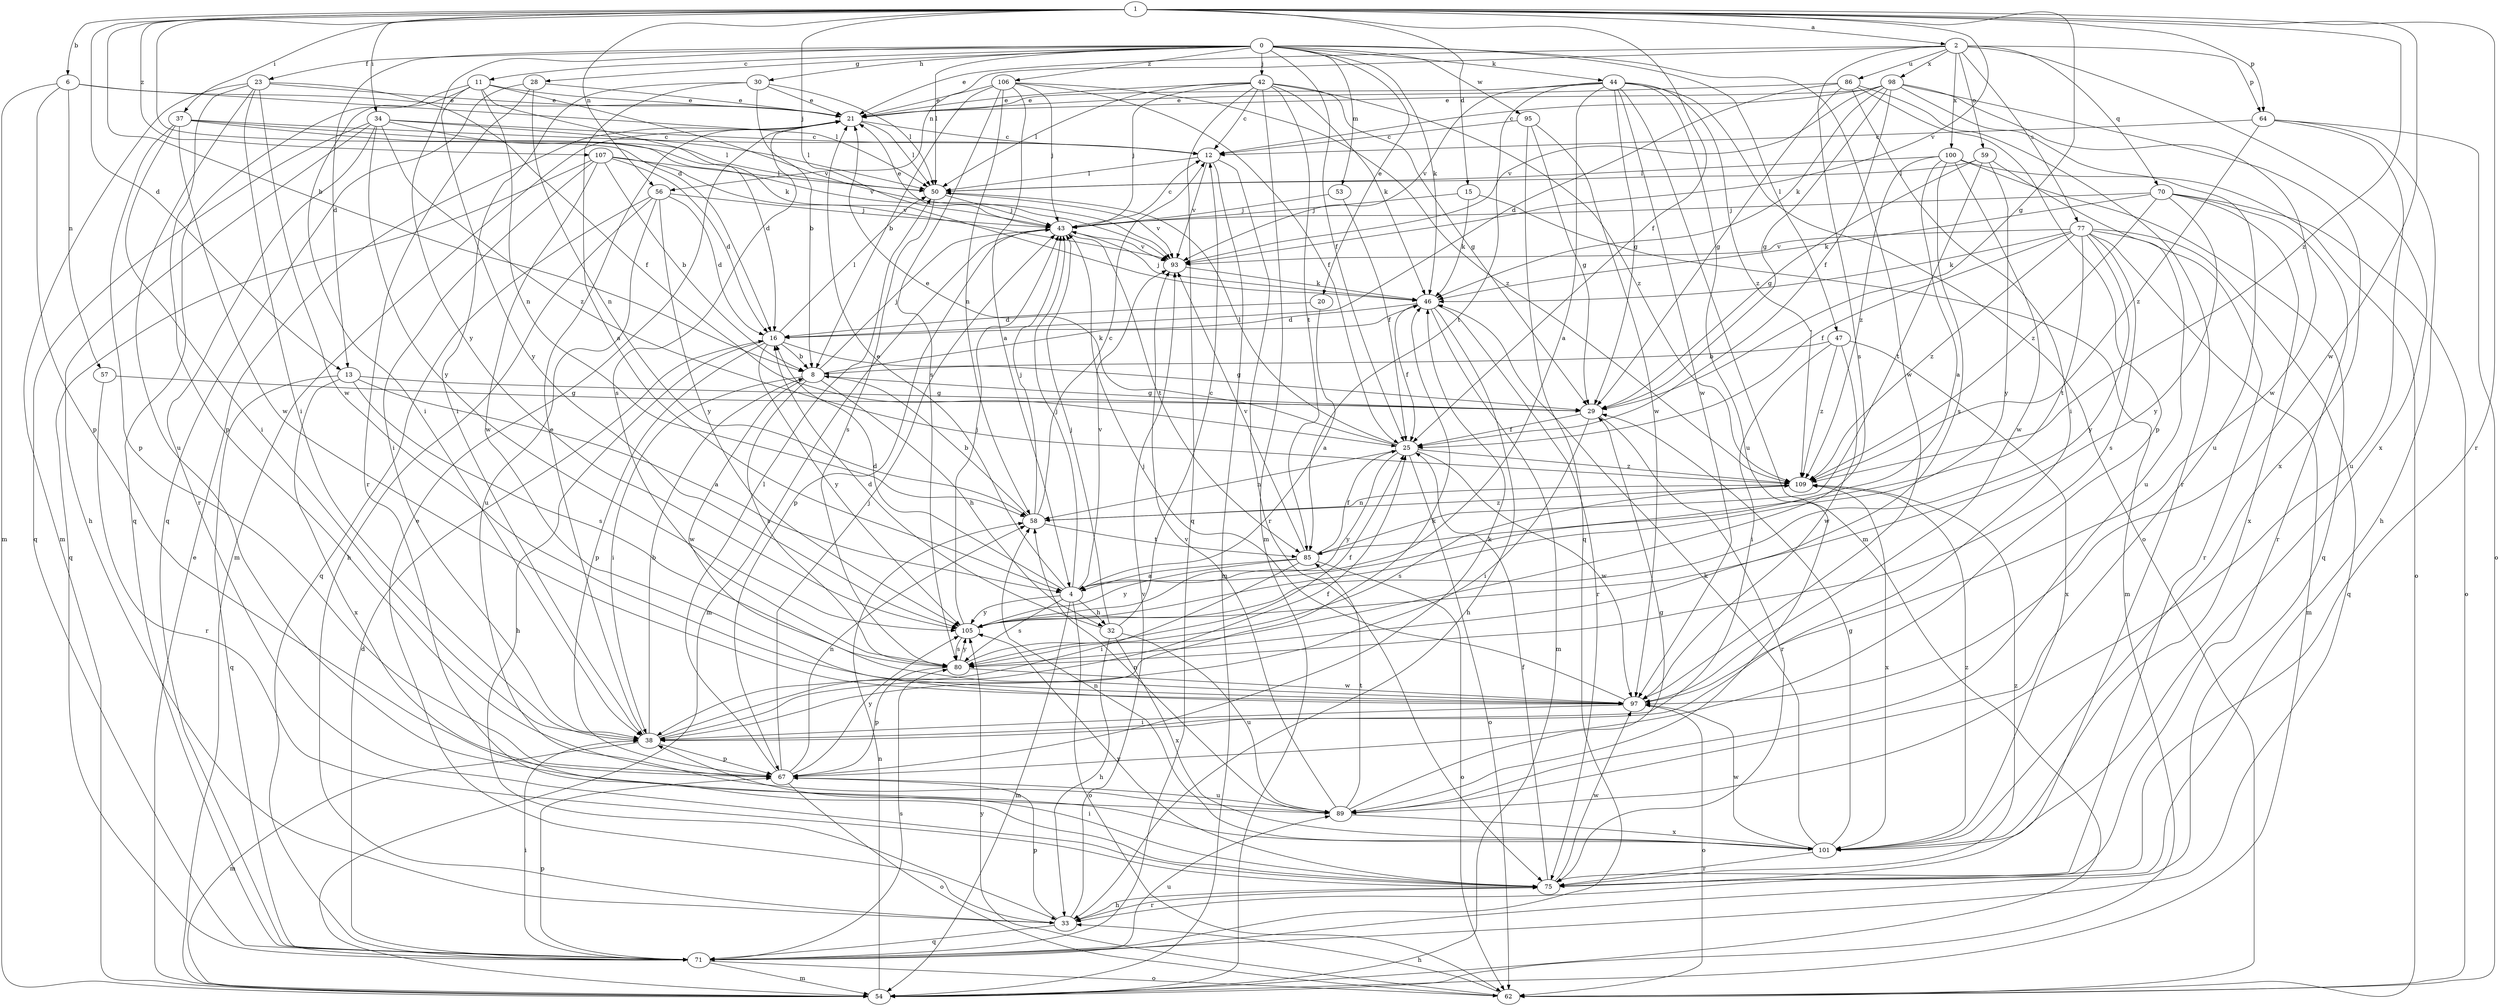strict digraph  {
0;
1;
2;
4;
6;
8;
11;
12;
13;
15;
16;
20;
21;
23;
25;
28;
29;
30;
32;
33;
34;
37;
38;
42;
43;
44;
46;
47;
50;
53;
54;
56;
57;
58;
59;
62;
64;
67;
70;
71;
75;
77;
80;
85;
86;
89;
93;
95;
97;
98;
100;
101;
105;
106;
107;
109;
0 -> 11  [label=c];
0 -> 13  [label=d];
0 -> 20  [label=e];
0 -> 23  [label=f];
0 -> 25  [label=f];
0 -> 28  [label=g];
0 -> 30  [label=h];
0 -> 42  [label=j];
0 -> 44  [label=k];
0 -> 46  [label=k];
0 -> 47  [label=l];
0 -> 50  [label=l];
0 -> 53  [label=m];
0 -> 95  [label=w];
0 -> 97  [label=w];
0 -> 105  [label=y];
0 -> 106  [label=z];
1 -> 2  [label=a];
1 -> 6  [label=b];
1 -> 8  [label=b];
1 -> 13  [label=d];
1 -> 15  [label=d];
1 -> 16  [label=d];
1 -> 25  [label=f];
1 -> 29  [label=g];
1 -> 34  [label=i];
1 -> 37  [label=i];
1 -> 43  [label=j];
1 -> 56  [label=n];
1 -> 64  [label=p];
1 -> 75  [label=r];
1 -> 93  [label=v];
1 -> 97  [label=w];
1 -> 107  [label=z];
1 -> 109  [label=z];
2 -> 21  [label=e];
2 -> 56  [label=n];
2 -> 59  [label=o];
2 -> 64  [label=p];
2 -> 70  [label=q];
2 -> 77  [label=s];
2 -> 80  [label=s];
2 -> 86  [label=u];
2 -> 98  [label=x];
2 -> 100  [label=x];
2 -> 101  [label=x];
4 -> 16  [label=d];
4 -> 21  [label=e];
4 -> 32  [label=h];
4 -> 43  [label=j];
4 -> 54  [label=m];
4 -> 62  [label=o];
4 -> 80  [label=s];
4 -> 93  [label=v];
4 -> 105  [label=y];
6 -> 21  [label=e];
6 -> 50  [label=l];
6 -> 54  [label=m];
6 -> 57  [label=n];
6 -> 67  [label=p];
8 -> 29  [label=g];
8 -> 32  [label=h];
8 -> 38  [label=i];
8 -> 43  [label=j];
8 -> 46  [label=k];
8 -> 80  [label=s];
8 -> 97  [label=w];
11 -> 21  [label=e];
11 -> 38  [label=i];
11 -> 46  [label=k];
11 -> 58  [label=n];
11 -> 71  [label=q];
11 -> 93  [label=v];
11 -> 105  [label=y];
12 -> 50  [label=l];
12 -> 54  [label=m];
12 -> 75  [label=r];
12 -> 93  [label=v];
13 -> 4  [label=a];
13 -> 29  [label=g];
13 -> 71  [label=q];
13 -> 80  [label=s];
13 -> 101  [label=x];
15 -> 43  [label=j];
15 -> 46  [label=k];
15 -> 54  [label=m];
16 -> 8  [label=b];
16 -> 29  [label=g];
16 -> 33  [label=h];
16 -> 50  [label=l];
16 -> 67  [label=p];
16 -> 105  [label=y];
20 -> 4  [label=a];
20 -> 16  [label=d];
21 -> 12  [label=c];
21 -> 50  [label=l];
21 -> 54  [label=m];
21 -> 80  [label=s];
23 -> 21  [label=e];
23 -> 25  [label=f];
23 -> 38  [label=i];
23 -> 54  [label=m];
23 -> 67  [label=p];
23 -> 89  [label=u];
23 -> 97  [label=w];
25 -> 21  [label=e];
25 -> 50  [label=l];
25 -> 58  [label=n];
25 -> 62  [label=o];
25 -> 97  [label=w];
25 -> 105  [label=y];
25 -> 109  [label=z];
28 -> 21  [label=e];
28 -> 58  [label=n];
28 -> 71  [label=q];
28 -> 75  [label=r];
29 -> 25  [label=f];
29 -> 38  [label=i];
29 -> 75  [label=r];
30 -> 4  [label=a];
30 -> 8  [label=b];
30 -> 21  [label=e];
30 -> 38  [label=i];
30 -> 50  [label=l];
32 -> 12  [label=c];
32 -> 16  [label=d];
32 -> 33  [label=h];
32 -> 43  [label=j];
32 -> 89  [label=u];
32 -> 101  [label=x];
33 -> 21  [label=e];
33 -> 67  [label=p];
33 -> 71  [label=q];
33 -> 75  [label=r];
33 -> 93  [label=v];
34 -> 12  [label=c];
34 -> 16  [label=d];
34 -> 33  [label=h];
34 -> 50  [label=l];
34 -> 71  [label=q];
34 -> 75  [label=r];
34 -> 105  [label=y];
34 -> 109  [label=z];
37 -> 12  [label=c];
37 -> 38  [label=i];
37 -> 50  [label=l];
37 -> 67  [label=p];
37 -> 93  [label=v];
37 -> 97  [label=w];
38 -> 8  [label=b];
38 -> 21  [label=e];
38 -> 25  [label=f];
38 -> 46  [label=k];
38 -> 54  [label=m];
38 -> 67  [label=p];
42 -> 12  [label=c];
42 -> 21  [label=e];
42 -> 29  [label=g];
42 -> 43  [label=j];
42 -> 46  [label=k];
42 -> 50  [label=l];
42 -> 54  [label=m];
42 -> 71  [label=q];
42 -> 85  [label=t];
42 -> 109  [label=z];
43 -> 12  [label=c];
43 -> 21  [label=e];
43 -> 54  [label=m];
43 -> 67  [label=p];
43 -> 85  [label=t];
43 -> 93  [label=v];
44 -> 4  [label=a];
44 -> 21  [label=e];
44 -> 29  [label=g];
44 -> 54  [label=m];
44 -> 62  [label=o];
44 -> 85  [label=t];
44 -> 89  [label=u];
44 -> 93  [label=v];
44 -> 97  [label=w];
44 -> 109  [label=z];
46 -> 16  [label=d];
46 -> 25  [label=f];
46 -> 33  [label=h];
46 -> 43  [label=j];
46 -> 54  [label=m];
46 -> 75  [label=r];
47 -> 8  [label=b];
47 -> 38  [label=i];
47 -> 97  [label=w];
47 -> 101  [label=x];
47 -> 109  [label=z];
50 -> 43  [label=j];
50 -> 80  [label=s];
50 -> 93  [label=v];
53 -> 25  [label=f];
53 -> 43  [label=j];
54 -> 21  [label=e];
54 -> 58  [label=n];
56 -> 16  [label=d];
56 -> 33  [label=h];
56 -> 43  [label=j];
56 -> 71  [label=q];
56 -> 89  [label=u];
56 -> 105  [label=y];
57 -> 29  [label=g];
57 -> 75  [label=r];
58 -> 8  [label=b];
58 -> 12  [label=c];
58 -> 43  [label=j];
58 -> 85  [label=t];
58 -> 109  [label=z];
59 -> 29  [label=g];
59 -> 50  [label=l];
59 -> 85  [label=t];
59 -> 89  [label=u];
59 -> 105  [label=y];
62 -> 33  [label=h];
62 -> 105  [label=y];
64 -> 12  [label=c];
64 -> 33  [label=h];
64 -> 62  [label=o];
64 -> 89  [label=u];
64 -> 109  [label=z];
67 -> 43  [label=j];
67 -> 46  [label=k];
67 -> 50  [label=l];
67 -> 58  [label=n];
67 -> 62  [label=o];
67 -> 89  [label=u];
67 -> 105  [label=y];
70 -> 43  [label=j];
70 -> 46  [label=k];
70 -> 62  [label=o];
70 -> 75  [label=r];
70 -> 101  [label=x];
70 -> 105  [label=y];
70 -> 109  [label=z];
71 -> 16  [label=d];
71 -> 38  [label=i];
71 -> 54  [label=m];
71 -> 62  [label=o];
71 -> 67  [label=p];
71 -> 80  [label=s];
71 -> 89  [label=u];
75 -> 25  [label=f];
75 -> 33  [label=h];
75 -> 38  [label=i];
75 -> 97  [label=w];
75 -> 105  [label=y];
75 -> 109  [label=z];
77 -> 25  [label=f];
77 -> 46  [label=k];
77 -> 54  [label=m];
77 -> 71  [label=q];
77 -> 75  [label=r];
77 -> 80  [label=s];
77 -> 85  [label=t];
77 -> 93  [label=v];
77 -> 105  [label=y];
77 -> 109  [label=z];
80 -> 25  [label=f];
80 -> 67  [label=p];
80 -> 97  [label=w];
80 -> 105  [label=y];
85 -> 4  [label=a];
85 -> 25  [label=f];
85 -> 38  [label=i];
85 -> 62  [label=o];
85 -> 93  [label=v];
85 -> 105  [label=y];
86 -> 16  [label=d];
86 -> 21  [label=e];
86 -> 29  [label=g];
86 -> 38  [label=i];
86 -> 67  [label=p];
86 -> 75  [label=r];
89 -> 29  [label=g];
89 -> 58  [label=n];
89 -> 85  [label=t];
89 -> 93  [label=v];
89 -> 101  [label=x];
93 -> 46  [label=k];
95 -> 12  [label=c];
95 -> 29  [label=g];
95 -> 71  [label=q];
95 -> 97  [label=w];
97 -> 38  [label=i];
97 -> 43  [label=j];
97 -> 62  [label=o];
98 -> 12  [label=c];
98 -> 21  [label=e];
98 -> 25  [label=f];
98 -> 29  [label=g];
98 -> 46  [label=k];
98 -> 89  [label=u];
98 -> 93  [label=v];
98 -> 97  [label=w];
98 -> 101  [label=x];
100 -> 4  [label=a];
100 -> 50  [label=l];
100 -> 62  [label=o];
100 -> 71  [label=q];
100 -> 80  [label=s];
100 -> 97  [label=w];
100 -> 109  [label=z];
101 -> 29  [label=g];
101 -> 46  [label=k];
101 -> 58  [label=n];
101 -> 75  [label=r];
101 -> 97  [label=w];
101 -> 109  [label=z];
105 -> 43  [label=j];
105 -> 80  [label=s];
106 -> 4  [label=a];
106 -> 8  [label=b];
106 -> 21  [label=e];
106 -> 25  [label=f];
106 -> 43  [label=j];
106 -> 58  [label=n];
106 -> 80  [label=s];
106 -> 109  [label=z];
107 -> 8  [label=b];
107 -> 16  [label=d];
107 -> 38  [label=i];
107 -> 50  [label=l];
107 -> 71  [label=q];
107 -> 93  [label=v];
107 -> 97  [label=w];
109 -> 58  [label=n];
109 -> 80  [label=s];
109 -> 101  [label=x];
}
